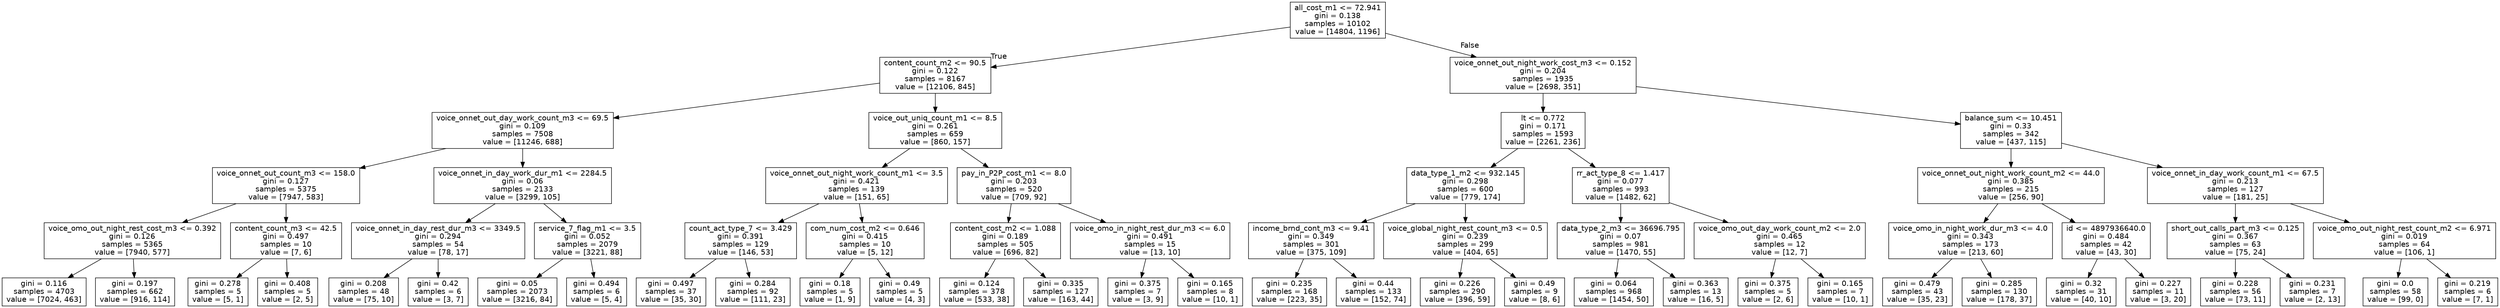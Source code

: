 digraph Tree {
node [shape=box, fontname="helvetica"] ;
edge [fontname="helvetica"] ;
0 [label="all_cost_m1 <= 72.941\ngini = 0.138\nsamples = 10102\nvalue = [14804, 1196]"] ;
1 [label="content_count_m2 <= 90.5\ngini = 0.122\nsamples = 8167\nvalue = [12106, 845]"] ;
0 -> 1 [labeldistance=2.5, labelangle=45, headlabel="True"] ;
2 [label="voice_onnet_out_day_work_count_m3 <= 69.5\ngini = 0.109\nsamples = 7508\nvalue = [11246, 688]"] ;
1 -> 2 ;
3 [label="voice_onnet_out_count_m3 <= 158.0\ngini = 0.127\nsamples = 5375\nvalue = [7947, 583]"] ;
2 -> 3 ;
4 [label="voice_omo_out_night_rest_cost_m3 <= 0.392\ngini = 0.126\nsamples = 5365\nvalue = [7940, 577]"] ;
3 -> 4 ;
5 [label="gini = 0.116\nsamples = 4703\nvalue = [7024, 463]"] ;
4 -> 5 ;
6 [label="gini = 0.197\nsamples = 662\nvalue = [916, 114]"] ;
4 -> 6 ;
7 [label="content_count_m3 <= 42.5\ngini = 0.497\nsamples = 10\nvalue = [7, 6]"] ;
3 -> 7 ;
8 [label="gini = 0.278\nsamples = 5\nvalue = [5, 1]"] ;
7 -> 8 ;
9 [label="gini = 0.408\nsamples = 5\nvalue = [2, 5]"] ;
7 -> 9 ;
10 [label="voice_onnet_in_day_work_dur_m1 <= 2284.5\ngini = 0.06\nsamples = 2133\nvalue = [3299, 105]"] ;
2 -> 10 ;
11 [label="voice_onnet_in_day_rest_dur_m3 <= 3349.5\ngini = 0.294\nsamples = 54\nvalue = [78, 17]"] ;
10 -> 11 ;
12 [label="gini = 0.208\nsamples = 48\nvalue = [75, 10]"] ;
11 -> 12 ;
13 [label="gini = 0.42\nsamples = 6\nvalue = [3, 7]"] ;
11 -> 13 ;
14 [label="service_7_flag_m1 <= 3.5\ngini = 0.052\nsamples = 2079\nvalue = [3221, 88]"] ;
10 -> 14 ;
15 [label="gini = 0.05\nsamples = 2073\nvalue = [3216, 84]"] ;
14 -> 15 ;
16 [label="gini = 0.494\nsamples = 6\nvalue = [5, 4]"] ;
14 -> 16 ;
17 [label="voice_out_uniq_count_m1 <= 8.5\ngini = 0.261\nsamples = 659\nvalue = [860, 157]"] ;
1 -> 17 ;
18 [label="voice_onnet_out_night_work_count_m1 <= 3.5\ngini = 0.421\nsamples = 139\nvalue = [151, 65]"] ;
17 -> 18 ;
19 [label="count_act_type_7 <= 3.429\ngini = 0.391\nsamples = 129\nvalue = [146, 53]"] ;
18 -> 19 ;
20 [label="gini = 0.497\nsamples = 37\nvalue = [35, 30]"] ;
19 -> 20 ;
21 [label="gini = 0.284\nsamples = 92\nvalue = [111, 23]"] ;
19 -> 21 ;
22 [label="com_num_cost_m2 <= 0.646\ngini = 0.415\nsamples = 10\nvalue = [5, 12]"] ;
18 -> 22 ;
23 [label="gini = 0.18\nsamples = 5\nvalue = [1, 9]"] ;
22 -> 23 ;
24 [label="gini = 0.49\nsamples = 5\nvalue = [4, 3]"] ;
22 -> 24 ;
25 [label="pay_in_P2P_cost_m1 <= 8.0\ngini = 0.203\nsamples = 520\nvalue = [709, 92]"] ;
17 -> 25 ;
26 [label="content_cost_m2 <= 1.088\ngini = 0.189\nsamples = 505\nvalue = [696, 82]"] ;
25 -> 26 ;
27 [label="gini = 0.124\nsamples = 378\nvalue = [533, 38]"] ;
26 -> 27 ;
28 [label="gini = 0.335\nsamples = 127\nvalue = [163, 44]"] ;
26 -> 28 ;
29 [label="voice_omo_in_night_rest_dur_m3 <= 6.0\ngini = 0.491\nsamples = 15\nvalue = [13, 10]"] ;
25 -> 29 ;
30 [label="gini = 0.375\nsamples = 7\nvalue = [3, 9]"] ;
29 -> 30 ;
31 [label="gini = 0.165\nsamples = 8\nvalue = [10, 1]"] ;
29 -> 31 ;
32 [label="voice_onnet_out_night_work_cost_m3 <= 0.152\ngini = 0.204\nsamples = 1935\nvalue = [2698, 351]"] ;
0 -> 32 [labeldistance=2.5, labelangle=-45, headlabel="False"] ;
33 [label="lt <= 0.772\ngini = 0.171\nsamples = 1593\nvalue = [2261, 236]"] ;
32 -> 33 ;
34 [label="data_type_1_m2 <= 932.145\ngini = 0.298\nsamples = 600\nvalue = [779, 174]"] ;
33 -> 34 ;
35 [label="income_brnd_cont_m3 <= 9.41\ngini = 0.349\nsamples = 301\nvalue = [375, 109]"] ;
34 -> 35 ;
36 [label="gini = 0.235\nsamples = 168\nvalue = [223, 35]"] ;
35 -> 36 ;
37 [label="gini = 0.44\nsamples = 133\nvalue = [152, 74]"] ;
35 -> 37 ;
38 [label="voice_global_night_rest_count_m3 <= 0.5\ngini = 0.239\nsamples = 299\nvalue = [404, 65]"] ;
34 -> 38 ;
39 [label="gini = 0.226\nsamples = 290\nvalue = [396, 59]"] ;
38 -> 39 ;
40 [label="gini = 0.49\nsamples = 9\nvalue = [8, 6]"] ;
38 -> 40 ;
41 [label="rr_act_type_8 <= 1.417\ngini = 0.077\nsamples = 993\nvalue = [1482, 62]"] ;
33 -> 41 ;
42 [label="data_type_2_m3 <= 36696.795\ngini = 0.07\nsamples = 981\nvalue = [1470, 55]"] ;
41 -> 42 ;
43 [label="gini = 0.064\nsamples = 968\nvalue = [1454, 50]"] ;
42 -> 43 ;
44 [label="gini = 0.363\nsamples = 13\nvalue = [16, 5]"] ;
42 -> 44 ;
45 [label="voice_omo_out_day_work_count_m2 <= 2.0\ngini = 0.465\nsamples = 12\nvalue = [12, 7]"] ;
41 -> 45 ;
46 [label="gini = 0.375\nsamples = 5\nvalue = [2, 6]"] ;
45 -> 46 ;
47 [label="gini = 0.165\nsamples = 7\nvalue = [10, 1]"] ;
45 -> 47 ;
48 [label="balance_sum <= 10.451\ngini = 0.33\nsamples = 342\nvalue = [437, 115]"] ;
32 -> 48 ;
49 [label="voice_onnet_out_night_work_count_m2 <= 44.0\ngini = 0.385\nsamples = 215\nvalue = [256, 90]"] ;
48 -> 49 ;
50 [label="voice_omo_in_night_work_dur_m3 <= 4.0\ngini = 0.343\nsamples = 173\nvalue = [213, 60]"] ;
49 -> 50 ;
51 [label="gini = 0.479\nsamples = 43\nvalue = [35, 23]"] ;
50 -> 51 ;
52 [label="gini = 0.285\nsamples = 130\nvalue = [178, 37]"] ;
50 -> 52 ;
53 [label="id <= 4897936640.0\ngini = 0.484\nsamples = 42\nvalue = [43, 30]"] ;
49 -> 53 ;
54 [label="gini = 0.32\nsamples = 31\nvalue = [40, 10]"] ;
53 -> 54 ;
55 [label="gini = 0.227\nsamples = 11\nvalue = [3, 20]"] ;
53 -> 55 ;
56 [label="voice_onnet_in_day_work_count_m1 <= 67.5\ngini = 0.213\nsamples = 127\nvalue = [181, 25]"] ;
48 -> 56 ;
57 [label="short_out_calls_part_m3 <= 0.125\ngini = 0.367\nsamples = 63\nvalue = [75, 24]"] ;
56 -> 57 ;
58 [label="gini = 0.228\nsamples = 56\nvalue = [73, 11]"] ;
57 -> 58 ;
59 [label="gini = 0.231\nsamples = 7\nvalue = [2, 13]"] ;
57 -> 59 ;
60 [label="voice_omo_out_night_rest_count_m2 <= 6.971\ngini = 0.019\nsamples = 64\nvalue = [106, 1]"] ;
56 -> 60 ;
61 [label="gini = 0.0\nsamples = 58\nvalue = [99, 0]"] ;
60 -> 61 ;
62 [label="gini = 0.219\nsamples = 6\nvalue = [7, 1]"] ;
60 -> 62 ;
}